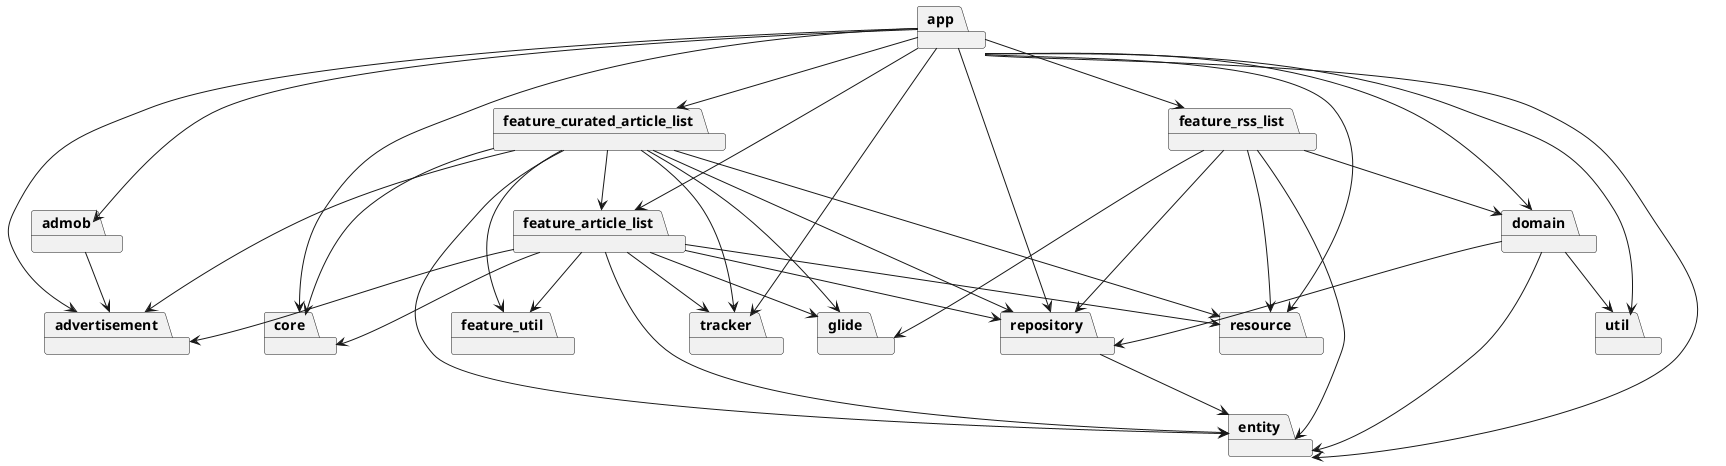 @startuml

package app
package advertisement
package admob
package core
package repository
package entity
package domain
package feature_article_list
package feature_curated_article_list
package feature_rss_list
package feature_util
package glide
package resource
package util
package tracker

app -down-> repository
app -down-> entity
app -down-> domain
app -down-> feature_article_list
app -down-> feature_curated_article_list
app -down-> feature_rss_list
app -down-> resource
app -down-> util
app -down-> tracker
app -down-> core
app -down-> advertisement
app -down-> admob

admob -down-> advertisement

domain -down-> entity
domain -down-> repository
domain -down-> util

feature_article_list -down-> repository
feature_article_list -down-> entity
feature_article_list -down-> glide
feature_article_list -down-> feature_util
feature_article_list -down-> resource
feature_article_list -down-> tracker
feature_article_list -down-> core
feature_article_list -down-> advertisement

feature_curated_article_list -down-> core
feature_curated_article_list -down-> entity
feature_curated_article_list -down-> feature_article_list
feature_curated_article_list -down-> repository
feature_curated_article_list -down-> glide
feature_curated_article_list -down-> feature_util
feature_curated_article_list -down-> resource
feature_curated_article_list -down-> tracker
feature_curated_article_list -down-> advertisement

feature_rss_list -down-> repository
feature_rss_list -down-> domain
feature_rss_list -down-> entity
feature_rss_list -down-> glide
feature_rss_list -down-> resource

repository -down-> entity

@enduml
